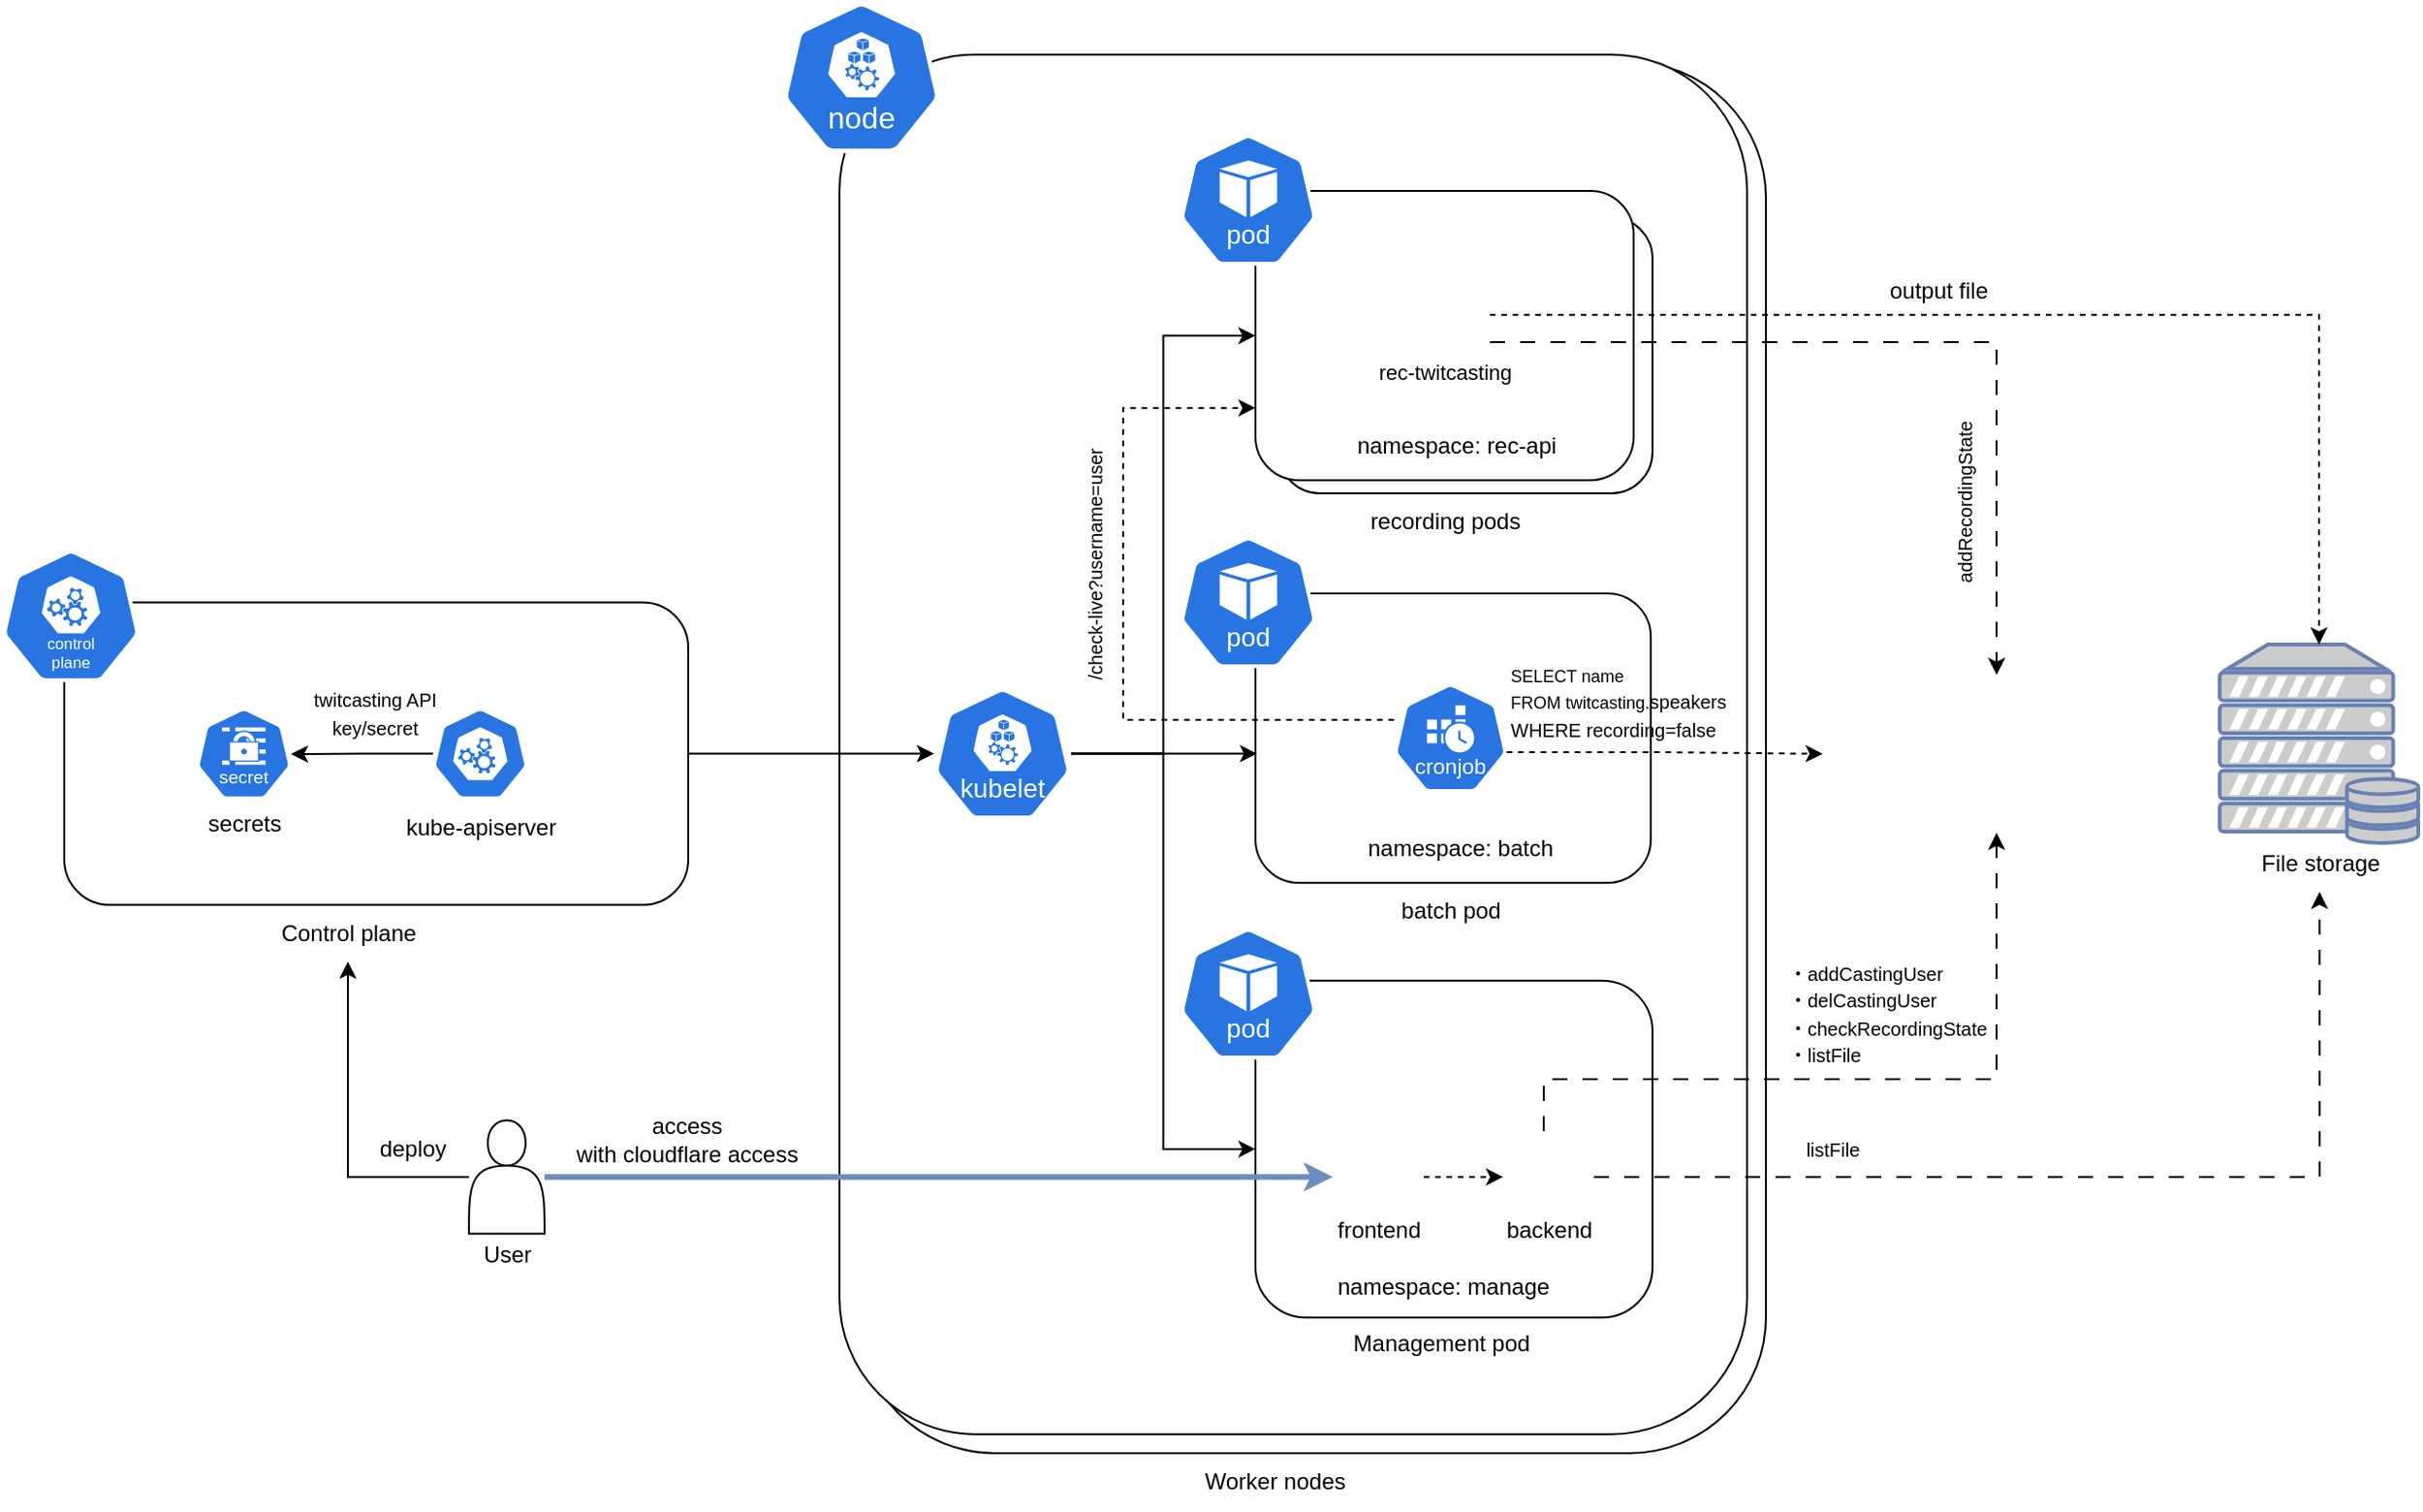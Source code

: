 <mxfile version="26.0.5">
  <diagram name="ページ1" id="Ap2iEM6SN3KxYLHmplYN">
    <mxGraphModel dx="2272" dy="881" grid="1" gridSize="10" guides="1" tooltips="1" connect="1" arrows="1" fold="1" page="1" pageScale="1" pageWidth="827" pageHeight="1169" math="0" shadow="0">
      <root>
        <mxCell id="0" />
        <mxCell id="1" parent="0" />
        <mxCell id="17p_4jpaIdI8gEVZot0U-2" value="" style="rounded=1;whiteSpace=wrap;html=1;" vertex="1" parent="1">
          <mxGeometry x="250" y="337.76" width="330" height="160" as="geometry" />
        </mxCell>
        <mxCell id="17p_4jpaIdI8gEVZot0U-63" style="edgeStyle=orthogonalEdgeStyle;rounded=0;orthogonalLoop=1;jettySize=auto;html=1;entryX=0.998;entryY=0.505;entryDx=0;entryDy=0;entryPerimeter=0;" edge="1" parent="1" source="17p_4jpaIdI8gEVZot0U-1" target="17p_4jpaIdI8gEVZot0U-66">
          <mxGeometry relative="1" as="geometry">
            <mxPoint x="260" y="417.76" as="targetPoint" />
          </mxGeometry>
        </mxCell>
        <mxCell id="17p_4jpaIdI8gEVZot0U-1" value="" style="aspect=fixed;sketch=0;html=1;dashed=0;whitespace=wrap;verticalLabelPosition=bottom;verticalAlign=top;fillColor=#2875E2;strokeColor=#ffffff;points=[[0.005,0.63,0],[0.1,0.2,0],[0.9,0.2,0],[0.5,0,0],[0.995,0.63,0],[0.72,0.99,0],[0.5,1,0],[0.28,0.99,0]];shape=mxgraph.kubernetes.icon2;prIcon=control_plane" vertex="1" parent="1">
          <mxGeometry x="445" y="393.76" width="50" height="48" as="geometry" />
        </mxCell>
        <mxCell id="17p_4jpaIdI8gEVZot0U-3" value="Control plane" style="text;html=1;align=center;verticalAlign=middle;resizable=0;points=[];autosize=1;strokeColor=none;fillColor=none;" vertex="1" parent="1">
          <mxGeometry x="355" y="497.76" width="90" height="30" as="geometry" />
        </mxCell>
        <mxCell id="17p_4jpaIdI8gEVZot0U-4" value="" style="aspect=fixed;sketch=0;html=1;dashed=0;whitespace=wrap;verticalLabelPosition=bottom;verticalAlign=top;fillColor=#2875E2;strokeColor=#ffffff;points=[[0.005,0.63,0],[0.1,0.2,0],[0.9,0.2,0],[0.5,0,0],[0.995,0.63,0],[0.72,0.99,0],[0.5,1,0],[0.28,0.99,0]];shape=mxgraph.kubernetes.icon2;kubernetesLabel=1;prIcon=control_plane" vertex="1" parent="1">
          <mxGeometry x="217.08" y="309.92" width="72.92" height="70" as="geometry" />
        </mxCell>
        <mxCell id="17p_4jpaIdI8gEVZot0U-5" value="kube-apiserver" style="text;html=1;align=center;verticalAlign=middle;resizable=0;points=[];autosize=1;strokeColor=none;fillColor=none;" vertex="1" parent="1">
          <mxGeometry x="420" y="441.76" width="100" height="30" as="geometry" />
        </mxCell>
        <mxCell id="17p_4jpaIdI8gEVZot0U-15" value="" style="group" vertex="1" connectable="0" parent="1">
          <mxGeometry x="840" y="47.843" width="450" height="740" as="geometry" />
        </mxCell>
        <mxCell id="17p_4jpaIdI8gEVZot0U-13" value="" style="group" vertex="1" connectable="0" parent="17p_4jpaIdI8gEVZot0U-15">
          <mxGeometry width="450" height="740" as="geometry" />
        </mxCell>
        <mxCell id="17p_4jpaIdI8gEVZot0U-10" value="" style="rounded=1;whiteSpace=wrap;html=1;" vertex="1" parent="17p_4jpaIdI8gEVZot0U-13">
          <mxGeometry x="-170" y="4" width="480" height="736" as="geometry" />
        </mxCell>
        <mxCell id="17p_4jpaIdI8gEVZot0U-7" value="" style="rounded=1;whiteSpace=wrap;html=1;" vertex="1" parent="17p_4jpaIdI8gEVZot0U-13">
          <mxGeometry x="-180" width="480" height="730" as="geometry" />
        </mxCell>
        <mxCell id="17p_4jpaIdI8gEVZot0U-25" value="recording pods" style="text;html=1;align=center;verticalAlign=middle;resizable=0;points=[];autosize=1;strokeColor=none;fillColor=none;" vertex="1" parent="17p_4jpaIdI8gEVZot0U-13">
          <mxGeometry x="90" y="232.16" width="100" height="30" as="geometry" />
        </mxCell>
        <mxCell id="17p_4jpaIdI8gEVZot0U-49" value="" style="rounded=1;whiteSpace=wrap;html=1;" vertex="1" parent="17p_4jpaIdI8gEVZot0U-13">
          <mxGeometry x="40" y="490" width="210" height="178.23" as="geometry" />
        </mxCell>
        <mxCell id="17p_4jpaIdI8gEVZot0U-32" value="" style="aspect=fixed;sketch=0;html=1;dashed=0;whitespace=wrap;verticalLabelPosition=bottom;verticalAlign=top;fillColor=#2875E2;strokeColor=#ffffff;points=[[0.005,0.63,0],[0.1,0.2,0],[0.9,0.2,0],[0.5,0,0],[0.995,0.63,0],[0.72,0.99,0],[0.5,1,0],[0.28,0.99,0]];shape=mxgraph.kubernetes.icon2;kubernetesLabel=1;prIcon=pod" vertex="1" parent="17p_4jpaIdI8gEVZot0U-13">
          <mxGeometry y="462.155" width="72.5" height="69.6" as="geometry" />
        </mxCell>
        <mxCell id="17p_4jpaIdI8gEVZot0U-59" style="edgeStyle=orthogonalEdgeStyle;rounded=0;orthogonalLoop=1;jettySize=auto;html=1;entryX=0;entryY=0.5;entryDx=0;entryDy=0;" edge="1" parent="17p_4jpaIdI8gEVZot0U-13" source="17p_4jpaIdI8gEVZot0U-11" target="17p_4jpaIdI8gEVZot0U-17">
          <mxGeometry relative="1" as="geometry" />
        </mxCell>
        <mxCell id="17p_4jpaIdI8gEVZot0U-108" style="edgeStyle=orthogonalEdgeStyle;rounded=0;orthogonalLoop=1;jettySize=auto;html=1;entryX=0;entryY=0.5;entryDx=0;entryDy=0;" edge="1" parent="17p_4jpaIdI8gEVZot0U-13" source="17p_4jpaIdI8gEVZot0U-11" target="17p_4jpaIdI8gEVZot0U-49">
          <mxGeometry relative="1" as="geometry" />
        </mxCell>
        <mxCell id="17p_4jpaIdI8gEVZot0U-11" value="" style="aspect=fixed;sketch=0;html=1;dashed=0;whitespace=wrap;verticalLabelPosition=bottom;verticalAlign=top;fillColor=#2875E2;strokeColor=#ffffff;points=[[0.005,0.63,0],[0.1,0.2,0],[0.9,0.2,0],[0.5,0,0],[0.995,0.63,0],[0.72,0.99,0],[0.5,1,0],[0.28,0.99,0]];shape=mxgraph.kubernetes.icon2;kubernetesLabel=1;prIcon=kubelet" vertex="1" parent="17p_4jpaIdI8gEVZot0U-13">
          <mxGeometry x="-130" y="335.197" width="72.5" height="69.6" as="geometry" />
        </mxCell>
        <mxCell id="17p_4jpaIdI8gEVZot0U-53" value="Management pod" style="text;html=1;align=center;verticalAlign=middle;resizable=0;points=[];autosize=1;strokeColor=none;fillColor=none;" vertex="1" parent="17p_4jpaIdI8gEVZot0U-13">
          <mxGeometry x="77.75" y="666.927" width="120" height="30" as="geometry" />
        </mxCell>
        <mxCell id="17p_4jpaIdI8gEVZot0U-114" style="edgeStyle=orthogonalEdgeStyle;rounded=0;orthogonalLoop=1;jettySize=auto;html=1;dashed=1;" edge="1" parent="17p_4jpaIdI8gEVZot0U-13" source="17p_4jpaIdI8gEVZot0U-56" target="17p_4jpaIdI8gEVZot0U-71">
          <mxGeometry relative="1" as="geometry" />
        </mxCell>
        <mxCell id="17p_4jpaIdI8gEVZot0U-56" value="" style="shape=image;html=1;verticalAlign=top;verticalLabelPosition=bottom;labelBackgroundColor=#ffffff;imageAspect=0;aspect=fixed;image=https://cdn0.iconfinder.com/data/icons/social-media-2104/24/social_media_social_media_logo_docker-128.png" vertex="1" parent="17p_4jpaIdI8gEVZot0U-13">
          <mxGeometry x="81" y="569.859" width="48" height="48" as="geometry" />
        </mxCell>
        <mxCell id="17p_4jpaIdI8gEVZot0U-68" value="namespace: manage" style="text;html=1;align=center;verticalAlign=middle;resizable=0;points=[];autosize=1;strokeColor=none;fillColor=none;" vertex="1" parent="17p_4jpaIdI8gEVZot0U-13">
          <mxGeometry x="68.87" y="636.927" width="140" height="30" as="geometry" />
        </mxCell>
        <mxCell id="17p_4jpaIdI8gEVZot0U-70" value="frontend" style="text;html=1;align=center;verticalAlign=middle;resizable=0;points=[];autosize=1;strokeColor=none;fillColor=none;" vertex="1" parent="17p_4jpaIdI8gEVZot0U-13">
          <mxGeometry x="70" y="606.927" width="70" height="30" as="geometry" />
        </mxCell>
        <mxCell id="17p_4jpaIdI8gEVZot0U-71" value="" style="shape=image;html=1;verticalAlign=top;verticalLabelPosition=bottom;labelBackgroundColor=#ffffff;imageAspect=0;aspect=fixed;image=https://cdn0.iconfinder.com/data/icons/social-media-2104/24/social_media_social_media_logo_docker-128.png" vertex="1" parent="17p_4jpaIdI8gEVZot0U-13">
          <mxGeometry x="171" y="569.859" width="48" height="48" as="geometry" />
        </mxCell>
        <mxCell id="17p_4jpaIdI8gEVZot0U-72" value="backend" style="text;html=1;align=center;verticalAlign=middle;resizable=0;points=[];autosize=1;strokeColor=none;fillColor=none;" vertex="1" parent="17p_4jpaIdI8gEVZot0U-13">
          <mxGeometry x="160" y="606.927" width="70" height="30" as="geometry" />
        </mxCell>
        <mxCell id="17p_4jpaIdI8gEVZot0U-84" value="" style="group" vertex="1" connectable="0" parent="17p_4jpaIdI8gEVZot0U-13">
          <mxGeometry x="40" y="285.1" width="304.095" height="183.14" as="geometry" />
        </mxCell>
        <mxCell id="17p_4jpaIdI8gEVZot0U-86" value="" style="rounded=1;whiteSpace=wrap;html=1;" vertex="1" parent="17p_4jpaIdI8gEVZot0U-84">
          <mxGeometry width="209.091" height="153.141" as="geometry" />
        </mxCell>
        <mxCell id="17p_4jpaIdI8gEVZot0U-88" value="namespace: batch" style="text;html=1;align=center;verticalAlign=middle;resizable=0;points=[];autosize=1;strokeColor=none;fillColor=none;" vertex="1" parent="17p_4jpaIdI8gEVZot0U-84">
          <mxGeometry x="48.227" y="119.998" width="120" height="30" as="geometry" />
        </mxCell>
        <mxCell id="17p_4jpaIdI8gEVZot0U-82" value="" style="aspect=fixed;sketch=0;html=1;dashed=0;whitespace=wrap;verticalLabelPosition=bottom;verticalAlign=top;fillColor=#2875E2;strokeColor=#ffffff;points=[[0.005,0.63,0],[0.1,0.2,0],[0.9,0.2,0],[0.5,0,0],[0.995,0.63,0],[0.72,0.99,0],[0.5,1,0],[0.28,0.99,0]];shape=mxgraph.kubernetes.icon2;kubernetesLabel=1;prIcon=cronjob" vertex="1" parent="17p_4jpaIdI8gEVZot0U-84">
          <mxGeometry x="73.276" y="47.851" width="59.831" height="57.431" as="geometry" />
        </mxCell>
        <mxCell id="17p_4jpaIdI8gEVZot0U-97" value="batch pod" style="text;html=1;align=center;verticalAlign=middle;resizable=0;points=[];autosize=1;strokeColor=none;fillColor=none;" vertex="1" parent="17p_4jpaIdI8gEVZot0U-84">
          <mxGeometry x="62.727" y="153.139" width="80" height="30" as="geometry" />
        </mxCell>
        <mxCell id="17p_4jpaIdI8gEVZot0U-104" value="&lt;font style=&quot;font-size: 9px;&quot;&gt;SELECT name&amp;nbsp;&lt;/font&gt;&lt;div&gt;&lt;font style=&quot;background-color: transparent; color: light-dark(rgb(0, 0, 0), rgb(255, 255, 255)); font-size: 9px;&quot;&gt;FROM twitcasting.&lt;/font&gt;&lt;font style=&quot;background-color: transparent; color: light-dark(rgb(0, 0, 0), rgb(255, 255, 255));&quot; size=&quot;1&quot;&gt;speakers&amp;nbsp;&lt;/font&gt;&lt;/div&gt;&lt;div&gt;&lt;font style=&quot;background-color: transparent; color: light-dark(rgb(0, 0, 0), rgb(255, 255, 255));&quot; size=&quot;1&quot;&gt;WHERE recording=false&lt;/font&gt;&lt;/div&gt;" style="text;html=1;align=left;verticalAlign=middle;resizable=0;points=[];autosize=1;strokeColor=none;fillColor=none;" vertex="1" parent="17p_4jpaIdI8gEVZot0U-84">
          <mxGeometry x="133.105" y="27.057" width="140" height="60" as="geometry" />
        </mxCell>
        <mxCell id="17p_4jpaIdI8gEVZot0U-90" value="" style="aspect=fixed;sketch=0;html=1;dashed=0;whitespace=wrap;verticalLabelPosition=bottom;verticalAlign=top;fillColor=#2875E2;strokeColor=#ffffff;points=[[0.005,0.63,0],[0.1,0.2,0],[0.9,0.2,0],[0.5,0,0],[0.995,0.63,0],[0.72,0.99,0],[0.5,1,0],[0.28,0.99,0]];shape=mxgraph.kubernetes.icon2;kubernetesLabel=1;prIcon=pod" vertex="1" parent="17p_4jpaIdI8gEVZot0U-13">
          <mxGeometry y="255.095" width="72.5" height="69.6" as="geometry" />
        </mxCell>
        <mxCell id="17p_4jpaIdI8gEVZot0U-93" style="edgeStyle=orthogonalEdgeStyle;rounded=0;orthogonalLoop=1;jettySize=auto;html=1;entryX=0.004;entryY=0.554;entryDx=0;entryDy=0;entryPerimeter=0;" edge="1" parent="17p_4jpaIdI8gEVZot0U-13" source="17p_4jpaIdI8gEVZot0U-11" target="17p_4jpaIdI8gEVZot0U-86">
          <mxGeometry relative="1" as="geometry" />
        </mxCell>
        <mxCell id="17p_4jpaIdI8gEVZot0U-23" value="" style="rounded=1;whiteSpace=wrap;html=1;" vertex="1" parent="17p_4jpaIdI8gEVZot0U-13">
          <mxGeometry x="52.25" y="86.081" width="197.75" height="146.08" as="geometry" />
        </mxCell>
        <mxCell id="17p_4jpaIdI8gEVZot0U-17" value="" style="rounded=1;whiteSpace=wrap;html=1;" vertex="1" parent="17p_4jpaIdI8gEVZot0U-13">
          <mxGeometry x="40" y="72.161" width="200" height="153.137" as="geometry" />
        </mxCell>
        <mxCell id="17p_4jpaIdI8gEVZot0U-19" value="" style="shape=image;html=1;verticalAlign=top;verticalLabelPosition=bottom;labelBackgroundColor=#ffffff;imageAspect=0;aspect=fixed;image=https://cdn0.iconfinder.com/data/icons/social-media-2104/24/social_media_social_media_logo_docker-128.png" vertex="1" parent="17p_4jpaIdI8gEVZot0U-13">
          <mxGeometry x="116" y="113.789" width="48" height="48" as="geometry" />
        </mxCell>
        <mxCell id="17p_4jpaIdI8gEVZot0U-31" value="namespace: rec-api" style="text;html=1;align=center;verticalAlign=middle;resizable=0;points=[];autosize=1;strokeColor=none;fillColor=none;" vertex="1" parent="17p_4jpaIdI8gEVZot0U-13">
          <mxGeometry x="81.13" y="192.157" width="130" height="30" as="geometry" />
        </mxCell>
        <mxCell id="17p_4jpaIdI8gEVZot0U-69" value="&lt;span class=&quot;AppHeader-context-item-label&quot; style=&quot;box-sizing: border-box; display: inline-block; overflow: hidden; text-overflow: ellipsis; text-wrap-mode: nowrap;&quot;&gt;&lt;font style=&quot;color: rgb(0, 0, 0); font-size: 11px;&quot;&gt;rec-twitcasting&lt;/font&gt;&lt;/span&gt;" style="text;html=1;align=center;verticalAlign=middle;resizable=0;points=[];autosize=1;strokeColor=none;fillColor=none;" vertex="1" parent="17p_4jpaIdI8gEVZot0U-13">
          <mxGeometry x="95" y="153.667" width="90" height="30" as="geometry" />
        </mxCell>
        <mxCell id="17p_4jpaIdI8gEVZot0U-14" value="" style="aspect=fixed;sketch=0;html=1;dashed=0;whitespace=wrap;verticalLabelPosition=bottom;verticalAlign=top;fillColor=#2875E2;strokeColor=#ffffff;points=[[0.005,0.63,0],[0.1,0.2,0],[0.9,0.2,0],[0.5,0,0],[0.995,0.63,0],[0.72,0.99,0],[0.5,1,0],[0.28,0.99,0]];shape=mxgraph.kubernetes.icon2;kubernetesLabel=1;prIcon=pod" vertex="1" parent="17p_4jpaIdI8gEVZot0U-13">
          <mxGeometry y="42.155" width="72.5" height="69.6" as="geometry" />
        </mxCell>
        <mxCell id="17p_4jpaIdI8gEVZot0U-92" style="edgeStyle=orthogonalEdgeStyle;rounded=0;orthogonalLoop=1;jettySize=auto;html=1;entryX=0;entryY=0.75;entryDx=0;entryDy=0;dashed=1;" edge="1" parent="17p_4jpaIdI8gEVZot0U-13" source="17p_4jpaIdI8gEVZot0U-82" target="17p_4jpaIdI8gEVZot0U-17">
          <mxGeometry relative="1" as="geometry">
            <Array as="points">
              <mxPoint x="-30" y="352" />
              <mxPoint x="-30" y="187" />
            </Array>
          </mxGeometry>
        </mxCell>
        <mxCell id="17p_4jpaIdI8gEVZot0U-61" value="&lt;font style=&quot;font-size: 10px;&quot;&gt;listFile&lt;/font&gt;" style="text;html=1;align=center;verticalAlign=middle;resizable=0;points=[];autosize=1;strokeColor=none;fillColor=none;" vertex="1" parent="17p_4jpaIdI8gEVZot0U-13">
          <mxGeometry x="320" y="564.117" width="50" height="30" as="geometry" />
        </mxCell>
        <mxCell id="17p_4jpaIdI8gEVZot0U-94" value="&lt;font style=&quot;font-size: 10px;&quot;&gt;・addCastingUser&lt;/font&gt;&lt;div&gt;&lt;span style=&quot;font-size: 10px;&quot;&gt;・delCastingUser&lt;br&gt;&lt;/span&gt;&lt;div&gt;&lt;font style=&quot;font-size: 10px;&quot;&gt;・checkRecordingState&lt;/font&gt;&lt;/div&gt;&lt;div&gt;&lt;span style=&quot;font-size: 10px;&quot;&gt;・listFile&lt;/span&gt;&lt;/div&gt;&lt;/div&gt;" style="text;html=1;align=left;verticalAlign=middle;resizable=0;points=[];autosize=1;strokeColor=none;fillColor=none;rotation=0;" vertex="1" parent="17p_4jpaIdI8gEVZot0U-13">
          <mxGeometry x="320" y="472.157" width="130" height="70" as="geometry" />
        </mxCell>
        <mxCell id="17p_4jpaIdI8gEVZot0U-29" value="" style="group" vertex="1" connectable="0" parent="1">
          <mxGeometry x="1390" y="360" width="105" height="130.5" as="geometry" />
        </mxCell>
        <mxCell id="17p_4jpaIdI8gEVZot0U-26" value="" style="fontColor=#0066CC;verticalAlign=top;verticalLabelPosition=bottom;labelPosition=center;align=center;html=1;outlineConnect=0;fillColor=#CCCCCC;strokeColor=#6881B3;gradientColor=none;gradientDirection=north;strokeWidth=2;shape=mxgraph.networks.server_storage;" vertex="1" parent="17p_4jpaIdI8gEVZot0U-29">
          <mxGeometry width="105" height="105" as="geometry" />
        </mxCell>
        <mxCell id="17p_4jpaIdI8gEVZot0U-28" value="File storage" style="text;html=1;align=center;verticalAlign=middle;resizable=0;points=[];autosize=1;strokeColor=none;fillColor=none;" vertex="1" parent="17p_4jpaIdI8gEVZot0U-29">
          <mxGeometry x="7.5" y="100.5" width="90" height="30" as="geometry" />
        </mxCell>
        <mxCell id="17p_4jpaIdI8gEVZot0U-9" value="" style="aspect=fixed;sketch=0;html=1;dashed=0;whitespace=wrap;verticalLabelPosition=bottom;verticalAlign=top;fillColor=#2875E2;strokeColor=#ffffff;points=[[0.005,0.63,0],[0.1,0.2,0],[0.9,0.2,0],[0.5,0,0],[0.995,0.63,0],[0.72,0.99,0],[0.5,1,0],[0.28,0.99,0]];shape=mxgraph.kubernetes.icon2;kubernetesLabel=1;prIcon=node" vertex="1" parent="1">
          <mxGeometry x="630" y="20" width="83.33" height="80" as="geometry" />
        </mxCell>
        <mxCell id="17p_4jpaIdI8gEVZot0U-50" style="edgeStyle=orthogonalEdgeStyle;rounded=0;orthogonalLoop=1;jettySize=auto;html=1;exitX=1;exitY=0.5;exitDx=0;exitDy=0;" edge="1" parent="1" source="17p_4jpaIdI8gEVZot0U-2" target="17p_4jpaIdI8gEVZot0U-11">
          <mxGeometry relative="1" as="geometry">
            <mxPoint x="580" y="420" as="sourcePoint" />
          </mxGeometry>
        </mxCell>
        <mxCell id="17p_4jpaIdI8gEVZot0U-27" style="edgeStyle=orthogonalEdgeStyle;rounded=0;orthogonalLoop=1;jettySize=auto;html=1;dashed=1;" edge="1" parent="1" source="17p_4jpaIdI8gEVZot0U-19" target="17p_4jpaIdI8gEVZot0U-26">
          <mxGeometry relative="1" as="geometry">
            <Array as="points" />
          </mxGeometry>
        </mxCell>
        <mxCell id="17p_4jpaIdI8gEVZot0U-8" value="Worker nodes" style="text;html=1;align=center;verticalAlign=middle;resizable=0;points=[];autosize=1;strokeColor=none;fillColor=none;" vertex="1" parent="1">
          <mxGeometry x="840" y="787.839" width="100" height="30" as="geometry" />
        </mxCell>
        <mxCell id="17p_4jpaIdI8gEVZot0U-55" style="edgeStyle=orthogonalEdgeStyle;rounded=0;orthogonalLoop=1;jettySize=auto;html=1;entryX=0.503;entryY=1.012;entryDx=0;entryDy=0;entryPerimeter=0;dashed=1;dashPattern=8 8;exitX=1;exitY=0.5;exitDx=0;exitDy=0;" edge="1" parent="1" source="17p_4jpaIdI8gEVZot0U-71" target="17p_4jpaIdI8gEVZot0U-28">
          <mxGeometry relative="1" as="geometry" />
        </mxCell>
        <mxCell id="17p_4jpaIdI8gEVZot0U-66" value="" style="aspect=fixed;sketch=0;html=1;dashed=0;whitespace=wrap;verticalLabelPosition=bottom;verticalAlign=top;fillColor=#2875E2;strokeColor=#ffffff;points=[[0.005,0.63,0],[0.1,0.2,0],[0.9,0.2,0],[0.5,0,0],[0.995,0.63,0],[0.72,0.99,0],[0.5,1,0],[0.28,0.99,0]];shape=mxgraph.kubernetes.icon2;kubernetesLabel=1;prIcon=secret" vertex="1" parent="1">
          <mxGeometry x="320" y="393.76" width="50" height="48" as="geometry" />
        </mxCell>
        <mxCell id="17p_4jpaIdI8gEVZot0U-67" value="&lt;div&gt;secrets&lt;/div&gt;" style="text;html=1;align=center;verticalAlign=middle;resizable=0;points=[];autosize=1;strokeColor=none;fillColor=none;" vertex="1" parent="1">
          <mxGeometry x="315" y="440.42" width="60" height="30" as="geometry" />
        </mxCell>
        <mxCell id="17p_4jpaIdI8gEVZot0U-79" style="edgeStyle=orthogonalEdgeStyle;rounded=0;orthogonalLoop=1;jettySize=auto;html=1;fillColor=#dae8fc;strokeColor=#6c8ebf;strokeWidth=3;" edge="1" parent="1" source="17p_4jpaIdI8gEVZot0U-78" target="17p_4jpaIdI8gEVZot0U-56">
          <mxGeometry relative="1" as="geometry" />
        </mxCell>
        <mxCell id="17p_4jpaIdI8gEVZot0U-109" style="edgeStyle=orthogonalEdgeStyle;rounded=0;orthogonalLoop=1;jettySize=auto;html=1;" edge="1" parent="1" source="17p_4jpaIdI8gEVZot0U-78" target="17p_4jpaIdI8gEVZot0U-3">
          <mxGeometry relative="1" as="geometry" />
        </mxCell>
        <mxCell id="17p_4jpaIdI8gEVZot0U-78" value="" style="shape=actor;whiteSpace=wrap;html=1;" vertex="1" parent="1">
          <mxGeometry x="464" y="611.7" width="40" height="60" as="geometry" />
        </mxCell>
        <mxCell id="17p_4jpaIdI8gEVZot0U-80" value="User" style="text;html=1;align=center;verticalAlign=middle;resizable=0;points=[];autosize=1;strokeColor=none;fillColor=none;" vertex="1" parent="1">
          <mxGeometry x="459" y="668" width="50" height="30" as="geometry" />
        </mxCell>
        <mxCell id="17p_4jpaIdI8gEVZot0U-81" style="edgeStyle=orthogonalEdgeStyle;rounded=0;orthogonalLoop=1;jettySize=auto;html=1;entryX=0.5;entryY=1;entryDx=0;entryDy=0;dashed=1;dashPattern=8 8;exitX=0.447;exitY=-0.004;exitDx=0;exitDy=0;exitPerimeter=0;" edge="1" parent="1" source="17p_4jpaIdI8gEVZot0U-71" target="17p_4jpaIdI8gEVZot0U-102">
          <mxGeometry relative="1" as="geometry">
            <Array as="points">
              <mxPoint x="1033" y="590" />
              <mxPoint x="1272" y="590" />
            </Array>
          </mxGeometry>
        </mxCell>
        <mxCell id="17p_4jpaIdI8gEVZot0U-102" value="" style="shape=image;verticalLabelPosition=bottom;labelBackgroundColor=default;verticalAlign=top;aspect=fixed;imageAspect=0;image=https://go-tech.blog/wp-content/uploads/2024/03/image-3-1024x465.png;" vertex="1" parent="1">
          <mxGeometry x="1180" y="376.07" width="184" height="83.55" as="geometry" />
        </mxCell>
        <mxCell id="17p_4jpaIdI8gEVZot0U-103" style="edgeStyle=orthogonalEdgeStyle;rounded=0;orthogonalLoop=1;jettySize=auto;html=1;dashed=1;exitX=0.995;exitY=0.63;exitDx=0;exitDy=0;exitPerimeter=0;" edge="1" parent="1" source="17p_4jpaIdI8gEVZot0U-82" target="17p_4jpaIdI8gEVZot0U-102">
          <mxGeometry relative="1" as="geometry" />
        </mxCell>
        <mxCell id="17p_4jpaIdI8gEVZot0U-105" style="edgeStyle=orthogonalEdgeStyle;rounded=0;orthogonalLoop=1;jettySize=auto;html=1;entryX=0.5;entryY=0;entryDx=0;entryDy=0;dashed=1;dashPattern=8 8;" edge="1" parent="1" source="17p_4jpaIdI8gEVZot0U-19" target="17p_4jpaIdI8gEVZot0U-102">
          <mxGeometry relative="1" as="geometry">
            <Array as="points">
              <mxPoint x="1272" y="200" />
            </Array>
          </mxGeometry>
        </mxCell>
        <mxCell id="17p_4jpaIdI8gEVZot0U-106" value="&lt;font style=&quot;font-size: 10px;&quot;&gt;addRecordingState&lt;/font&gt;" style="text;html=1;align=center;verticalAlign=middle;resizable=0;points=[];autosize=1;strokeColor=none;fillColor=none;rotation=-90;" vertex="1" parent="1">
          <mxGeometry x="1200" y="270" width="110" height="30" as="geometry" />
        </mxCell>
        <mxCell id="17p_4jpaIdI8gEVZot0U-107" value="output file" style="text;html=1;align=center;verticalAlign=middle;resizable=0;points=[];autosize=1;strokeColor=none;fillColor=none;" vertex="1" parent="1">
          <mxGeometry x="1201" y="158" width="80" height="30" as="geometry" />
        </mxCell>
        <mxCell id="17p_4jpaIdI8gEVZot0U-110" value="deploy" style="text;html=1;align=center;verticalAlign=middle;resizable=0;points=[];autosize=1;strokeColor=none;fillColor=none;" vertex="1" parent="1">
          <mxGeometry x="404" y="611.7" width="60" height="30" as="geometry" />
        </mxCell>
        <mxCell id="17p_4jpaIdI8gEVZot0U-111" value="access&lt;div&gt;with cloudflare access&lt;/div&gt;" style="text;html=1;align=center;verticalAlign=middle;resizable=0;points=[];autosize=1;strokeColor=none;fillColor=none;" vertex="1" parent="1">
          <mxGeometry x="509" y="601.7" width="140" height="40" as="geometry" />
        </mxCell>
        <mxCell id="17p_4jpaIdI8gEVZot0U-95" value="&lt;font style=&quot;font-size: 10px;&quot;&gt;/check-live?username=user&lt;/font&gt;" style="text;html=1;align=center;verticalAlign=middle;resizable=0;points=[];autosize=1;strokeColor=none;fillColor=none;rotation=-90;" vertex="1" parent="1">
          <mxGeometry x="720.005" y="302.939" width="150" height="30" as="geometry" />
        </mxCell>
        <mxCell id="17p_4jpaIdI8gEVZot0U-113" value="&lt;font style=&quot;font-size: 10px;&quot;&gt;twitcasting API&lt;/font&gt;&lt;div&gt;&lt;font style=&quot;font-size: 10px;&quot;&gt;key/secret&lt;/font&gt;&lt;/div&gt;" style="text;html=1;align=center;verticalAlign=middle;resizable=0;points=[];autosize=1;strokeColor=none;fillColor=none;" vertex="1" parent="1">
          <mxGeometry x="369" y="375.99" width="90" height="40" as="geometry" />
        </mxCell>
      </root>
    </mxGraphModel>
  </diagram>
</mxfile>
